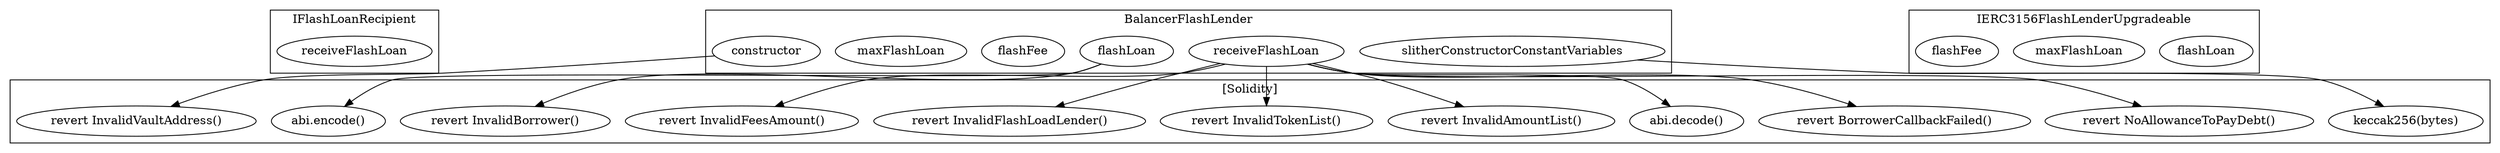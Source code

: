 strict digraph {
subgraph cluster_37456_IFlashLoanRecipient {
label = "IFlashLoanRecipient"
"37456_receiveFlashLoan" [label="receiveFlashLoan"]
}subgraph cluster_27866_BalancerFlashLender {
label = "BalancerFlashLender"
"27866_slitherConstructorConstantVariables" [label="slitherConstructorConstantVariables"]
"27866_receiveFlashLoan" [label="receiveFlashLoan"]
"27866_flashLoan" [label="flashLoan"]
"27866_flashFee" [label="flashFee"]
"27866_maxFlashLoan" [label="maxFlashLoan"]
"27866_constructor" [label="constructor"]
}subgraph cluster_2726_IERC3156FlashLenderUpgradeable {
label = "IERC3156FlashLenderUpgradeable"
"2726_flashLoan" [label="flashLoan"]
"2726_maxFlashLoan" [label="maxFlashLoan"]
"2726_flashFee" [label="flashFee"]
}subgraph cluster_solidity {
label = "[Solidity]"
"revert InvalidAmountList()" 
"revert InvalidTokenList()" 
"abi.encode()" 
"revert InvalidFlashLoadLender()" 
"revert InvalidBorrower()" 
"revert InvalidFeesAmount()" 
"revert NoAllowanceToPayDebt()" 
"revert InvalidVaultAddress()" 
"revert BorrowerCallbackFailed()" 
"abi.decode()" 
"keccak256(bytes)" 
"27866_receiveFlashLoan" -> "revert InvalidAmountList()"
"27866_receiveFlashLoan" -> "revert InvalidFlashLoadLender()"
"27866_receiveFlashLoan" -> "revert BorrowerCallbackFailed()"
"27866_flashLoan" -> "revert InvalidBorrower()"
"27866_receiveFlashLoan" -> "revert InvalidFeesAmount()"
"27866_receiveFlashLoan" -> "revert NoAllowanceToPayDebt()"
"27866_slitherConstructorConstantVariables" -> "keccak256(bytes)"
"27866_receiveFlashLoan" -> "abi.decode()"
"27866_constructor" -> "revert InvalidVaultAddress()"
"27866_flashLoan" -> "abi.encode()"
"27866_receiveFlashLoan" -> "revert InvalidTokenList()"
}
}